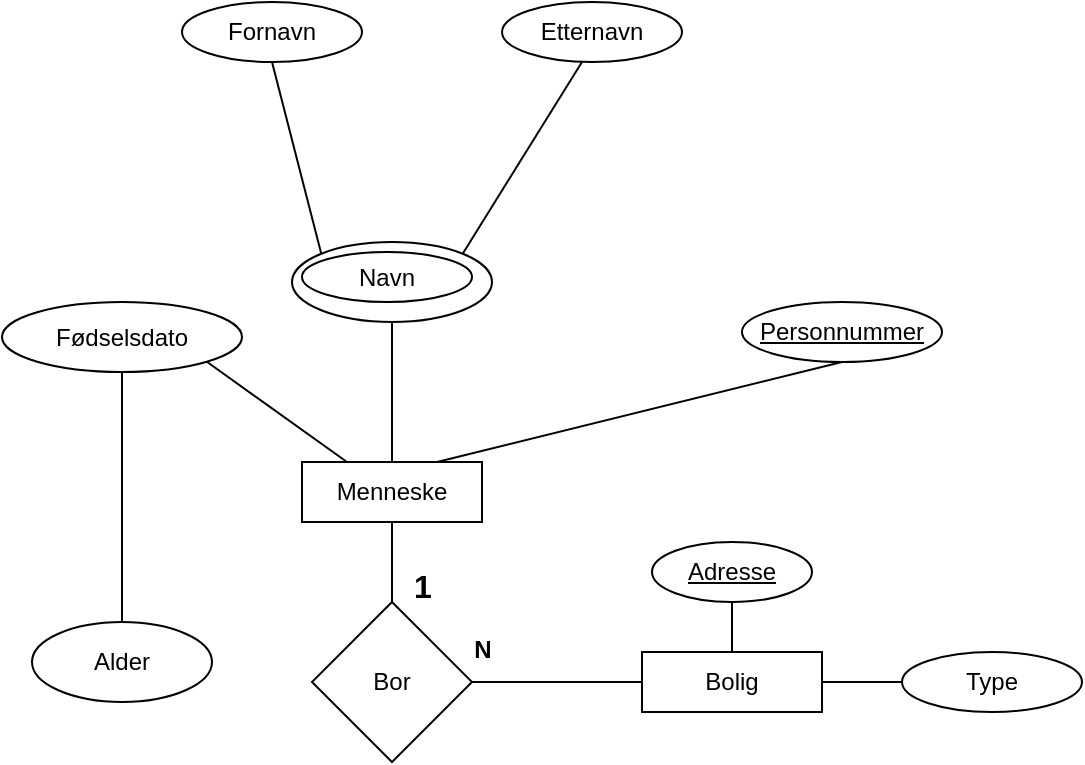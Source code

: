 <mxfile version="20.3.0" type="github">
  <diagram id="_LVw10evDsYW4SWZSBmD" name="Page-1">
    <mxGraphModel dx="629" dy="332" grid="1" gridSize="10" guides="1" tooltips="1" connect="1" arrows="1" fold="1" page="1" pageScale="1" pageWidth="827" pageHeight="1169" math="0" shadow="0">
      <root>
        <mxCell id="0" />
        <mxCell id="1" parent="0" />
        <mxCell id="bl7M4E7-hmx5ia5RoY4Y-1" value="Menneske" style="rounded=0;whiteSpace=wrap;html=1;" vertex="1" parent="1">
          <mxGeometry x="160" y="240" width="90" height="30" as="geometry" />
        </mxCell>
        <mxCell id="bl7M4E7-hmx5ia5RoY4Y-3" style="edgeStyle=orthogonalEdgeStyle;rounded=0;orthogonalLoop=1;jettySize=auto;html=1;exitX=0.5;exitY=1;exitDx=0;exitDy=0;entryX=0.5;entryY=1;entryDx=0;entryDy=0;" edge="1" parent="1" source="bl7M4E7-hmx5ia5RoY4Y-2" target="bl7M4E7-hmx5ia5RoY4Y-2">
          <mxGeometry relative="1" as="geometry">
            <mxPoint x="290" y="170" as="targetPoint" />
          </mxGeometry>
        </mxCell>
        <mxCell id="bl7M4E7-hmx5ia5RoY4Y-2" value="&lt;u&gt;Personnummer&lt;/u&gt;" style="ellipse;whiteSpace=wrap;html=1;" vertex="1" parent="1">
          <mxGeometry x="380" y="160" width="100" height="30" as="geometry" />
        </mxCell>
        <mxCell id="bl7M4E7-hmx5ia5RoY4Y-4" value="" style="endArrow=none;html=1;rounded=0;exitX=0.75;exitY=0;exitDx=0;exitDy=0;entryX=0.5;entryY=1;entryDx=0;entryDy=0;" edge="1" parent="1" source="bl7M4E7-hmx5ia5RoY4Y-1" target="bl7M4E7-hmx5ia5RoY4Y-2">
          <mxGeometry width="50" height="50" relative="1" as="geometry">
            <mxPoint x="390" y="310" as="sourcePoint" />
            <mxPoint x="440" y="260" as="targetPoint" />
            <Array as="points" />
          </mxGeometry>
        </mxCell>
        <mxCell id="bl7M4E7-hmx5ia5RoY4Y-5" value="Navn" style="ellipse;whiteSpace=wrap;html=1;" vertex="1" parent="1">
          <mxGeometry x="155" y="130" width="100" height="40" as="geometry" />
        </mxCell>
        <mxCell id="bl7M4E7-hmx5ia5RoY4Y-6" value="Navn" style="ellipse;whiteSpace=wrap;html=1;" vertex="1" parent="1">
          <mxGeometry x="160" y="135" width="85" height="25" as="geometry" />
        </mxCell>
        <mxCell id="bl7M4E7-hmx5ia5RoY4Y-7" value="" style="endArrow=none;html=1;rounded=0;exitX=1;exitY=0;exitDx=0;exitDy=0;" edge="1" parent="1" source="bl7M4E7-hmx5ia5RoY4Y-5">
          <mxGeometry width="50" height="50" relative="1" as="geometry">
            <mxPoint x="390" y="310" as="sourcePoint" />
            <mxPoint x="300" y="40" as="targetPoint" />
          </mxGeometry>
        </mxCell>
        <mxCell id="bl7M4E7-hmx5ia5RoY4Y-8" value="Etternavn" style="ellipse;whiteSpace=wrap;html=1;" vertex="1" parent="1">
          <mxGeometry x="260" y="10" width="90" height="30" as="geometry" />
        </mxCell>
        <mxCell id="bl7M4E7-hmx5ia5RoY4Y-9" value="Fornavn" style="ellipse;whiteSpace=wrap;html=1;" vertex="1" parent="1">
          <mxGeometry x="100" y="10" width="90" height="30" as="geometry" />
        </mxCell>
        <mxCell id="bl7M4E7-hmx5ia5RoY4Y-10" value="" style="endArrow=none;html=1;rounded=0;entryX=0.5;entryY=1;entryDx=0;entryDy=0;exitX=0;exitY=0;exitDx=0;exitDy=0;" edge="1" parent="1" source="bl7M4E7-hmx5ia5RoY4Y-5" target="bl7M4E7-hmx5ia5RoY4Y-9">
          <mxGeometry width="50" height="50" relative="1" as="geometry">
            <mxPoint x="270" y="160" as="sourcePoint" />
            <mxPoint x="320" y="110" as="targetPoint" />
          </mxGeometry>
        </mxCell>
        <mxCell id="bl7M4E7-hmx5ia5RoY4Y-11" value="" style="endArrow=none;html=1;rounded=0;exitX=0.5;exitY=0;exitDx=0;exitDy=0;entryX=0.5;entryY=1;entryDx=0;entryDy=0;" edge="1" parent="1" source="bl7M4E7-hmx5ia5RoY4Y-1" target="bl7M4E7-hmx5ia5RoY4Y-5">
          <mxGeometry width="50" height="50" relative="1" as="geometry">
            <mxPoint x="270" y="160" as="sourcePoint" />
            <mxPoint x="320" y="110" as="targetPoint" />
          </mxGeometry>
        </mxCell>
        <mxCell id="bl7M4E7-hmx5ia5RoY4Y-12" value="Fødselsdato" style="ellipse;whiteSpace=wrap;html=1;" vertex="1" parent="1">
          <mxGeometry x="10" y="160" width="120" height="35" as="geometry" />
        </mxCell>
        <mxCell id="bl7M4E7-hmx5ia5RoY4Y-13" value="" style="endArrow=none;html=1;rounded=0;exitX=0.25;exitY=0;exitDx=0;exitDy=0;entryX=1;entryY=1;entryDx=0;entryDy=0;" edge="1" parent="1" source="bl7M4E7-hmx5ia5RoY4Y-1" target="bl7M4E7-hmx5ia5RoY4Y-12">
          <mxGeometry width="50" height="50" relative="1" as="geometry">
            <mxPoint x="270" y="160" as="sourcePoint" />
            <mxPoint x="70" y="210" as="targetPoint" />
          </mxGeometry>
        </mxCell>
        <mxCell id="bl7M4E7-hmx5ia5RoY4Y-14" value="Alder" style="ellipse;whiteSpace=wrap;html=1;" vertex="1" parent="1">
          <mxGeometry x="25" y="320" width="90" height="40" as="geometry" />
        </mxCell>
        <mxCell id="bl7M4E7-hmx5ia5RoY4Y-15" value="" style="endArrow=none;html=1;rounded=0;exitX=0.5;exitY=0;exitDx=0;exitDy=0;entryX=0.5;entryY=1;entryDx=0;entryDy=0;" edge="1" parent="1" source="bl7M4E7-hmx5ia5RoY4Y-14" target="bl7M4E7-hmx5ia5RoY4Y-12">
          <mxGeometry width="50" height="50" relative="1" as="geometry">
            <mxPoint x="270" y="180" as="sourcePoint" />
            <mxPoint x="70" y="270" as="targetPoint" />
          </mxGeometry>
        </mxCell>
        <mxCell id="bl7M4E7-hmx5ia5RoY4Y-16" value="Bor" style="rhombus;whiteSpace=wrap;html=1;" vertex="1" parent="1">
          <mxGeometry x="165" y="310" width="80" height="80" as="geometry" />
        </mxCell>
        <mxCell id="bl7M4E7-hmx5ia5RoY4Y-17" value="" style="endArrow=none;html=1;rounded=0;entryX=0.5;entryY=1;entryDx=0;entryDy=0;exitX=0.5;exitY=0;exitDx=0;exitDy=0;" edge="1" parent="1" source="bl7M4E7-hmx5ia5RoY4Y-16" target="bl7M4E7-hmx5ia5RoY4Y-1">
          <mxGeometry width="50" height="50" relative="1" as="geometry">
            <mxPoint x="270" y="330" as="sourcePoint" />
            <mxPoint x="320" y="280" as="targetPoint" />
          </mxGeometry>
        </mxCell>
        <mxCell id="bl7M4E7-hmx5ia5RoY4Y-18" value="Bolig" style="rounded=0;whiteSpace=wrap;html=1;" vertex="1" parent="1">
          <mxGeometry x="330" y="335" width="90" height="30" as="geometry" />
        </mxCell>
        <mxCell id="bl7M4E7-hmx5ia5RoY4Y-19" value="" style="endArrow=none;html=1;rounded=0;exitX=1;exitY=0.5;exitDx=0;exitDy=0;entryX=0;entryY=0.5;entryDx=0;entryDy=0;" edge="1" parent="1" source="bl7M4E7-hmx5ia5RoY4Y-16" target="bl7M4E7-hmx5ia5RoY4Y-18">
          <mxGeometry width="50" height="50" relative="1" as="geometry">
            <mxPoint x="270" y="330" as="sourcePoint" />
            <mxPoint x="320" y="280" as="targetPoint" />
          </mxGeometry>
        </mxCell>
        <mxCell id="bl7M4E7-hmx5ia5RoY4Y-20" value="&lt;font size=&quot;3&quot;&gt;1&lt;/font&gt;" style="text;strokeColor=none;fillColor=none;html=1;fontSize=24;fontStyle=1;verticalAlign=middle;align=center;" vertex="1" parent="1">
          <mxGeometry x="200" y="290" width="40" height="20" as="geometry" />
        </mxCell>
        <mxCell id="bl7M4E7-hmx5ia5RoY4Y-21" value="&lt;span style=&quot;font-size: 12px;&quot;&gt;N&lt;/span&gt;" style="text;strokeColor=none;fillColor=none;html=1;fontSize=24;fontStyle=1;verticalAlign=middle;align=center;" vertex="1" parent="1">
          <mxGeometry x="200" y="310" width="100" height="40" as="geometry" />
        </mxCell>
        <mxCell id="bl7M4E7-hmx5ia5RoY4Y-22" value="Adresse" style="ellipse;whiteSpace=wrap;html=1;align=center;fontStyle=4;fontSize=12;" vertex="1" parent="1">
          <mxGeometry x="335" y="280" width="80" height="30" as="geometry" />
        </mxCell>
        <mxCell id="bl7M4E7-hmx5ia5RoY4Y-23" value="" style="endArrow=none;html=1;rounded=0;fontSize=12;exitX=0.5;exitY=0;exitDx=0;exitDy=0;entryX=0.5;entryY=1;entryDx=0;entryDy=0;" edge="1" parent="1" source="bl7M4E7-hmx5ia5RoY4Y-18" target="bl7M4E7-hmx5ia5RoY4Y-22">
          <mxGeometry relative="1" as="geometry">
            <mxPoint x="210" y="300" as="sourcePoint" />
            <mxPoint x="370" y="310" as="targetPoint" />
          </mxGeometry>
        </mxCell>
        <mxCell id="bl7M4E7-hmx5ia5RoY4Y-26" value="Type" style="ellipse;whiteSpace=wrap;html=1;align=center;fontSize=12;" vertex="1" parent="1">
          <mxGeometry x="460" y="335" width="90" height="30" as="geometry" />
        </mxCell>
        <mxCell id="bl7M4E7-hmx5ia5RoY4Y-27" value="" style="endArrow=none;html=1;rounded=0;fontSize=12;exitX=1;exitY=0.5;exitDx=0;exitDy=0;entryX=0;entryY=0.5;entryDx=0;entryDy=0;" edge="1" parent="1" source="bl7M4E7-hmx5ia5RoY4Y-18" target="bl7M4E7-hmx5ia5RoY4Y-26">
          <mxGeometry relative="1" as="geometry">
            <mxPoint x="210" y="300" as="sourcePoint" />
            <mxPoint x="370" y="300" as="targetPoint" />
          </mxGeometry>
        </mxCell>
      </root>
    </mxGraphModel>
  </diagram>
</mxfile>

